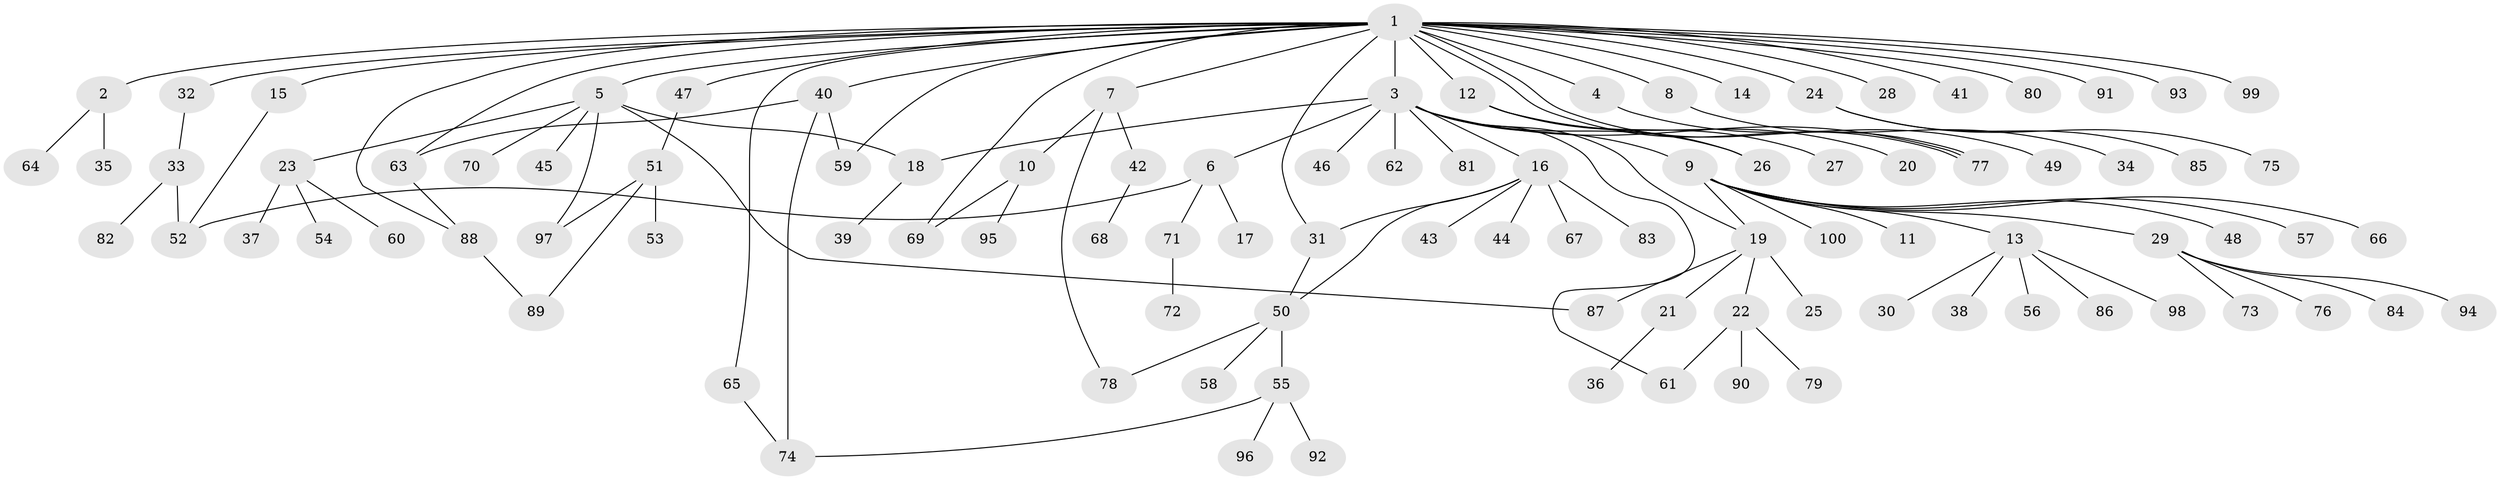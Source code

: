 // Generated by graph-tools (version 1.1) at 2025/11/02/21/25 10:11:08]
// undirected, 100 vertices, 119 edges
graph export_dot {
graph [start="1"]
  node [color=gray90,style=filled];
  1;
  2;
  3;
  4;
  5;
  6;
  7;
  8;
  9;
  10;
  11;
  12;
  13;
  14;
  15;
  16;
  17;
  18;
  19;
  20;
  21;
  22;
  23;
  24;
  25;
  26;
  27;
  28;
  29;
  30;
  31;
  32;
  33;
  34;
  35;
  36;
  37;
  38;
  39;
  40;
  41;
  42;
  43;
  44;
  45;
  46;
  47;
  48;
  49;
  50;
  51;
  52;
  53;
  54;
  55;
  56;
  57;
  58;
  59;
  60;
  61;
  62;
  63;
  64;
  65;
  66;
  67;
  68;
  69;
  70;
  71;
  72;
  73;
  74;
  75;
  76;
  77;
  78;
  79;
  80;
  81;
  82;
  83;
  84;
  85;
  86;
  87;
  88;
  89;
  90;
  91;
  92;
  93;
  94;
  95;
  96;
  97;
  98;
  99;
  100;
  1 -- 2;
  1 -- 3;
  1 -- 4;
  1 -- 5;
  1 -- 7;
  1 -- 8;
  1 -- 12;
  1 -- 14;
  1 -- 15;
  1 -- 24;
  1 -- 28;
  1 -- 31;
  1 -- 32;
  1 -- 40;
  1 -- 41;
  1 -- 47;
  1 -- 59;
  1 -- 63;
  1 -- 65;
  1 -- 69;
  1 -- 77;
  1 -- 77;
  1 -- 80;
  1 -- 88;
  1 -- 91;
  1 -- 93;
  1 -- 99;
  2 -- 35;
  2 -- 64;
  3 -- 6;
  3 -- 9;
  3 -- 16;
  3 -- 18;
  3 -- 19;
  3 -- 26;
  3 -- 46;
  3 -- 61;
  3 -- 62;
  3 -- 77;
  3 -- 81;
  4 -- 49;
  5 -- 18;
  5 -- 23;
  5 -- 45;
  5 -- 70;
  5 -- 87;
  5 -- 97;
  6 -- 17;
  6 -- 52;
  6 -- 71;
  7 -- 10;
  7 -- 42;
  7 -- 78;
  8 -- 34;
  9 -- 11;
  9 -- 13;
  9 -- 19;
  9 -- 29;
  9 -- 48;
  9 -- 57;
  9 -- 66;
  9 -- 100;
  10 -- 69;
  10 -- 95;
  12 -- 20;
  12 -- 26;
  12 -- 27;
  13 -- 30;
  13 -- 38;
  13 -- 56;
  13 -- 86;
  13 -- 98;
  15 -- 52;
  16 -- 31;
  16 -- 43;
  16 -- 44;
  16 -- 50;
  16 -- 67;
  16 -- 83;
  18 -- 39;
  19 -- 21;
  19 -- 22;
  19 -- 25;
  19 -- 87;
  21 -- 36;
  22 -- 61;
  22 -- 79;
  22 -- 90;
  23 -- 37;
  23 -- 54;
  23 -- 60;
  24 -- 75;
  24 -- 85;
  29 -- 73;
  29 -- 76;
  29 -- 84;
  29 -- 94;
  31 -- 50;
  32 -- 33;
  33 -- 52;
  33 -- 82;
  40 -- 59;
  40 -- 63;
  40 -- 74;
  42 -- 68;
  47 -- 51;
  50 -- 55;
  50 -- 58;
  50 -- 78;
  51 -- 53;
  51 -- 89;
  51 -- 97;
  55 -- 74;
  55 -- 92;
  55 -- 96;
  63 -- 88;
  65 -- 74;
  71 -- 72;
  88 -- 89;
}
